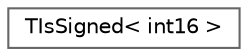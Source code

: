 digraph "Graphical Class Hierarchy"
{
 // INTERACTIVE_SVG=YES
 // LATEX_PDF_SIZE
  bgcolor="transparent";
  edge [fontname=Helvetica,fontsize=10,labelfontname=Helvetica,labelfontsize=10];
  node [fontname=Helvetica,fontsize=10,shape=box,height=0.2,width=0.4];
  rankdir="LR";
  Node0 [id="Node000000",label="TIsSigned\< int16 \>",height=0.2,width=0.4,color="grey40", fillcolor="white", style="filled",URL="$da/df0/structTIsSigned_3_01int16_01_4.html",tooltip=" "];
}
